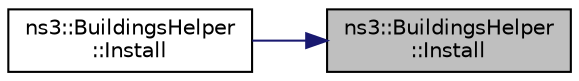 digraph "ns3::BuildingsHelper::Install"
{
 // LATEX_PDF_SIZE
  edge [fontname="Helvetica",fontsize="10",labelfontname="Helvetica",labelfontsize="10"];
  node [fontname="Helvetica",fontsize="10",shape=record];
  rankdir="RL";
  Node1 [label="ns3::BuildingsHelper\l::Install",height=0.2,width=0.4,color="black", fillcolor="grey75", style="filled", fontcolor="black",tooltip="Install the MobilityBuildingInfo to a node."];
  Node1 -> Node2 [dir="back",color="midnightblue",fontsize="10",style="solid",fontname="Helvetica"];
  Node2 [label="ns3::BuildingsHelper\l::Install",height=0.2,width=0.4,color="black", fillcolor="white", style="filled",URL="$classns3_1_1_buildings_helper.html#a4d13fa12e7a91c7f9725616da184ab79",tooltip="Install the MobilityBuildingInfo to the set of nodes in a NodeContainer."];
}
